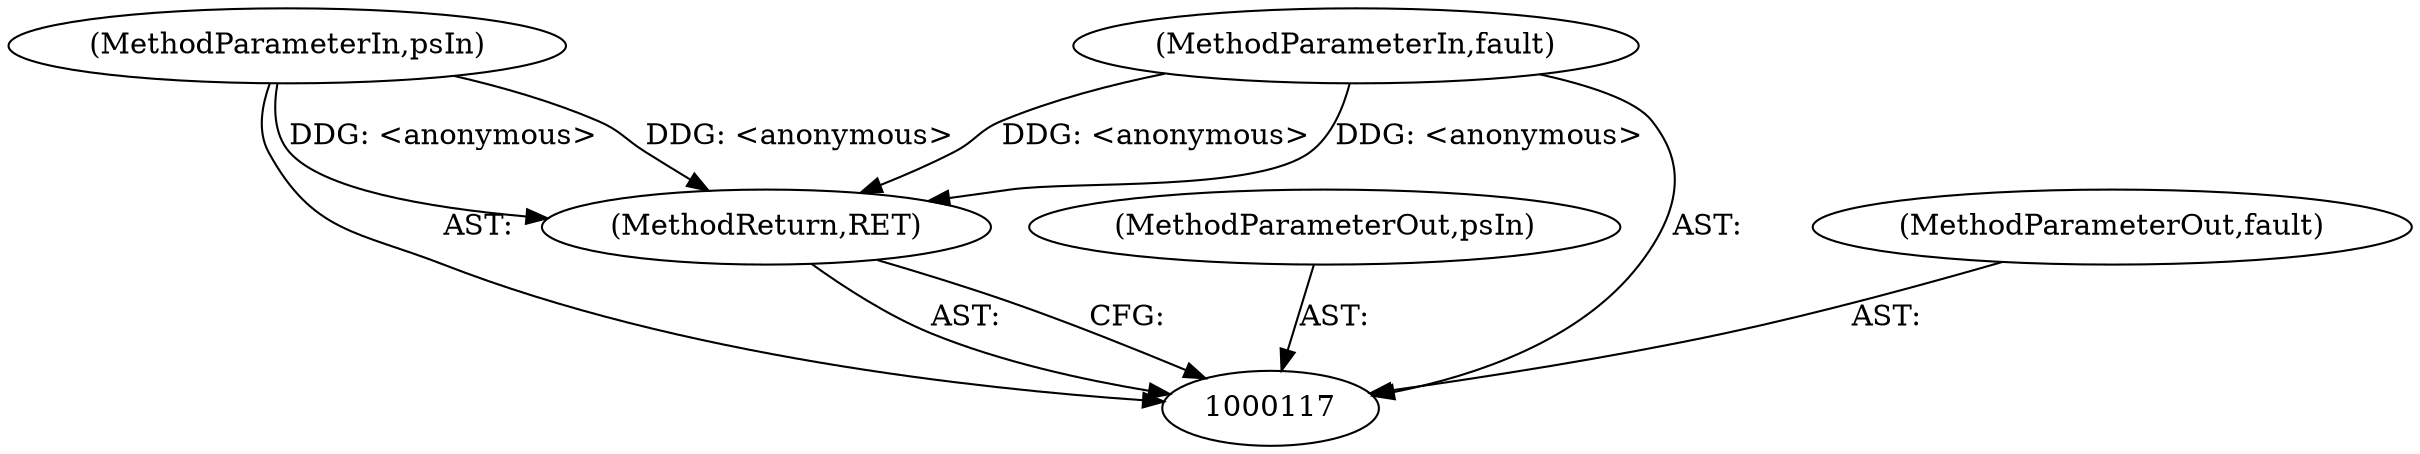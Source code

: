 digraph "0_Android_9d4853418ab2f754c2b63e091c29c5529b8b86ca_136" {
"1000118" [label="(MethodParameterIn,psIn)"];
"1000134" [label="(MethodParameterOut,psIn)"];
"1000119" [label="(MethodParameterIn,fault)"];
"1000135" [label="(MethodParameterOut,fault)"];
"1000121" [label="(MethodReturn,RET)"];
"1000118" -> "1000117"  [label="AST: "];
"1000118" -> "1000121"  [label="DDG: <anonymous>"];
"1000134" -> "1000117"  [label="AST: "];
"1000119" -> "1000117"  [label="AST: "];
"1000119" -> "1000121"  [label="DDG: <anonymous>"];
"1000135" -> "1000117"  [label="AST: "];
"1000121" -> "1000117"  [label="AST: "];
"1000121" -> "1000117"  [label="CFG: "];
"1000119" -> "1000121"  [label="DDG: <anonymous>"];
"1000118" -> "1000121"  [label="DDG: <anonymous>"];
}
